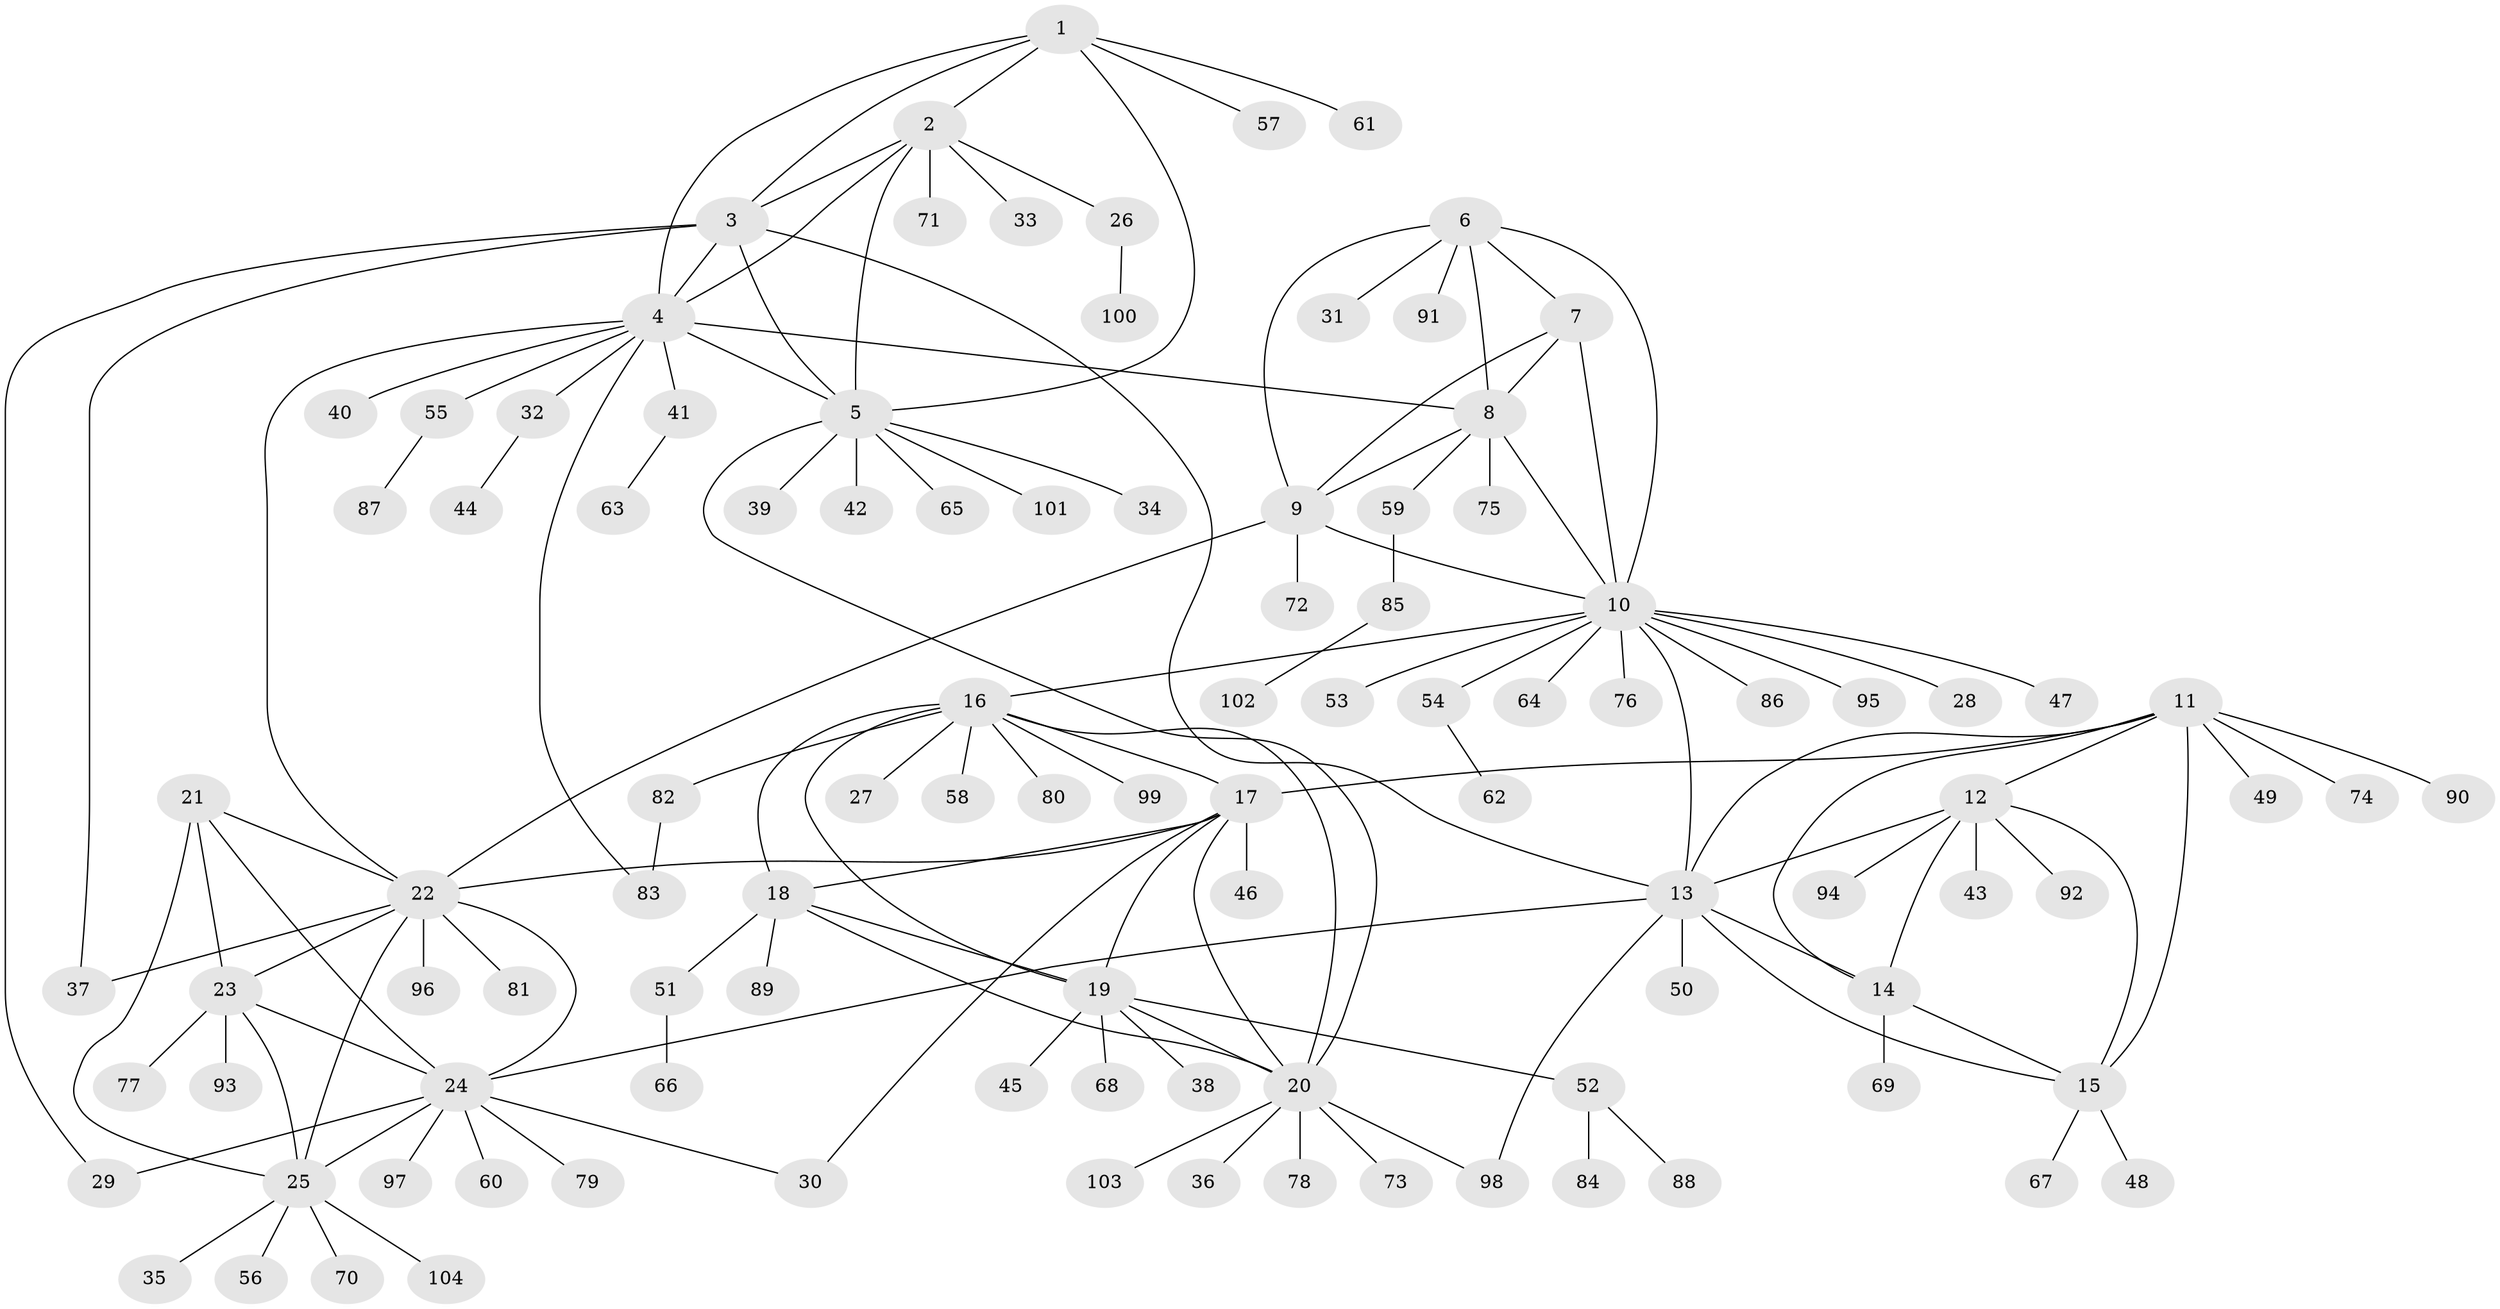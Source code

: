// coarse degree distribution, {5: 0.04819277108433735, 6: 0.04819277108433735, 13: 0.024096385542168676, 11: 0.012048192771084338, 9: 0.024096385542168676, 4: 0.012048192771084338, 3: 0.024096385542168676, 15: 0.012048192771084338, 8: 0.03614457831325301, 2: 0.13253012048192772, 1: 0.6265060240963856}
// Generated by graph-tools (version 1.1) at 2025/52/02/27/25 19:52:18]
// undirected, 104 vertices, 144 edges
graph export_dot {
graph [start="1"]
  node [color=gray90,style=filled];
  1;
  2;
  3;
  4;
  5;
  6;
  7;
  8;
  9;
  10;
  11;
  12;
  13;
  14;
  15;
  16;
  17;
  18;
  19;
  20;
  21;
  22;
  23;
  24;
  25;
  26;
  27;
  28;
  29;
  30;
  31;
  32;
  33;
  34;
  35;
  36;
  37;
  38;
  39;
  40;
  41;
  42;
  43;
  44;
  45;
  46;
  47;
  48;
  49;
  50;
  51;
  52;
  53;
  54;
  55;
  56;
  57;
  58;
  59;
  60;
  61;
  62;
  63;
  64;
  65;
  66;
  67;
  68;
  69;
  70;
  71;
  72;
  73;
  74;
  75;
  76;
  77;
  78;
  79;
  80;
  81;
  82;
  83;
  84;
  85;
  86;
  87;
  88;
  89;
  90;
  91;
  92;
  93;
  94;
  95;
  96;
  97;
  98;
  99;
  100;
  101;
  102;
  103;
  104;
  1 -- 2;
  1 -- 3;
  1 -- 4;
  1 -- 5;
  1 -- 57;
  1 -- 61;
  2 -- 3;
  2 -- 4;
  2 -- 5;
  2 -- 26;
  2 -- 33;
  2 -- 71;
  3 -- 4;
  3 -- 5;
  3 -- 13;
  3 -- 29;
  3 -- 37;
  4 -- 5;
  4 -- 8;
  4 -- 22;
  4 -- 32;
  4 -- 40;
  4 -- 41;
  4 -- 55;
  4 -- 83;
  5 -- 20;
  5 -- 34;
  5 -- 39;
  5 -- 42;
  5 -- 65;
  5 -- 101;
  6 -- 7;
  6 -- 8;
  6 -- 9;
  6 -- 10;
  6 -- 31;
  6 -- 91;
  7 -- 8;
  7 -- 9;
  7 -- 10;
  8 -- 9;
  8 -- 10;
  8 -- 59;
  8 -- 75;
  9 -- 10;
  9 -- 22;
  9 -- 72;
  10 -- 13;
  10 -- 16;
  10 -- 28;
  10 -- 47;
  10 -- 53;
  10 -- 54;
  10 -- 64;
  10 -- 76;
  10 -- 86;
  10 -- 95;
  11 -- 12;
  11 -- 13;
  11 -- 14;
  11 -- 15;
  11 -- 17;
  11 -- 49;
  11 -- 74;
  11 -- 90;
  12 -- 13;
  12 -- 14;
  12 -- 15;
  12 -- 43;
  12 -- 92;
  12 -- 94;
  13 -- 14;
  13 -- 15;
  13 -- 24;
  13 -- 50;
  13 -- 98;
  14 -- 15;
  14 -- 69;
  15 -- 48;
  15 -- 67;
  16 -- 17;
  16 -- 18;
  16 -- 19;
  16 -- 20;
  16 -- 27;
  16 -- 58;
  16 -- 80;
  16 -- 82;
  16 -- 99;
  17 -- 18;
  17 -- 19;
  17 -- 20;
  17 -- 22;
  17 -- 30;
  17 -- 46;
  18 -- 19;
  18 -- 20;
  18 -- 51;
  18 -- 89;
  19 -- 20;
  19 -- 38;
  19 -- 45;
  19 -- 52;
  19 -- 68;
  20 -- 36;
  20 -- 73;
  20 -- 78;
  20 -- 98;
  20 -- 103;
  21 -- 22;
  21 -- 23;
  21 -- 24;
  21 -- 25;
  22 -- 23;
  22 -- 24;
  22 -- 25;
  22 -- 37;
  22 -- 81;
  22 -- 96;
  23 -- 24;
  23 -- 25;
  23 -- 77;
  23 -- 93;
  24 -- 25;
  24 -- 29;
  24 -- 30;
  24 -- 60;
  24 -- 79;
  24 -- 97;
  25 -- 35;
  25 -- 56;
  25 -- 70;
  25 -- 104;
  26 -- 100;
  32 -- 44;
  41 -- 63;
  51 -- 66;
  52 -- 84;
  52 -- 88;
  54 -- 62;
  55 -- 87;
  59 -- 85;
  82 -- 83;
  85 -- 102;
}
